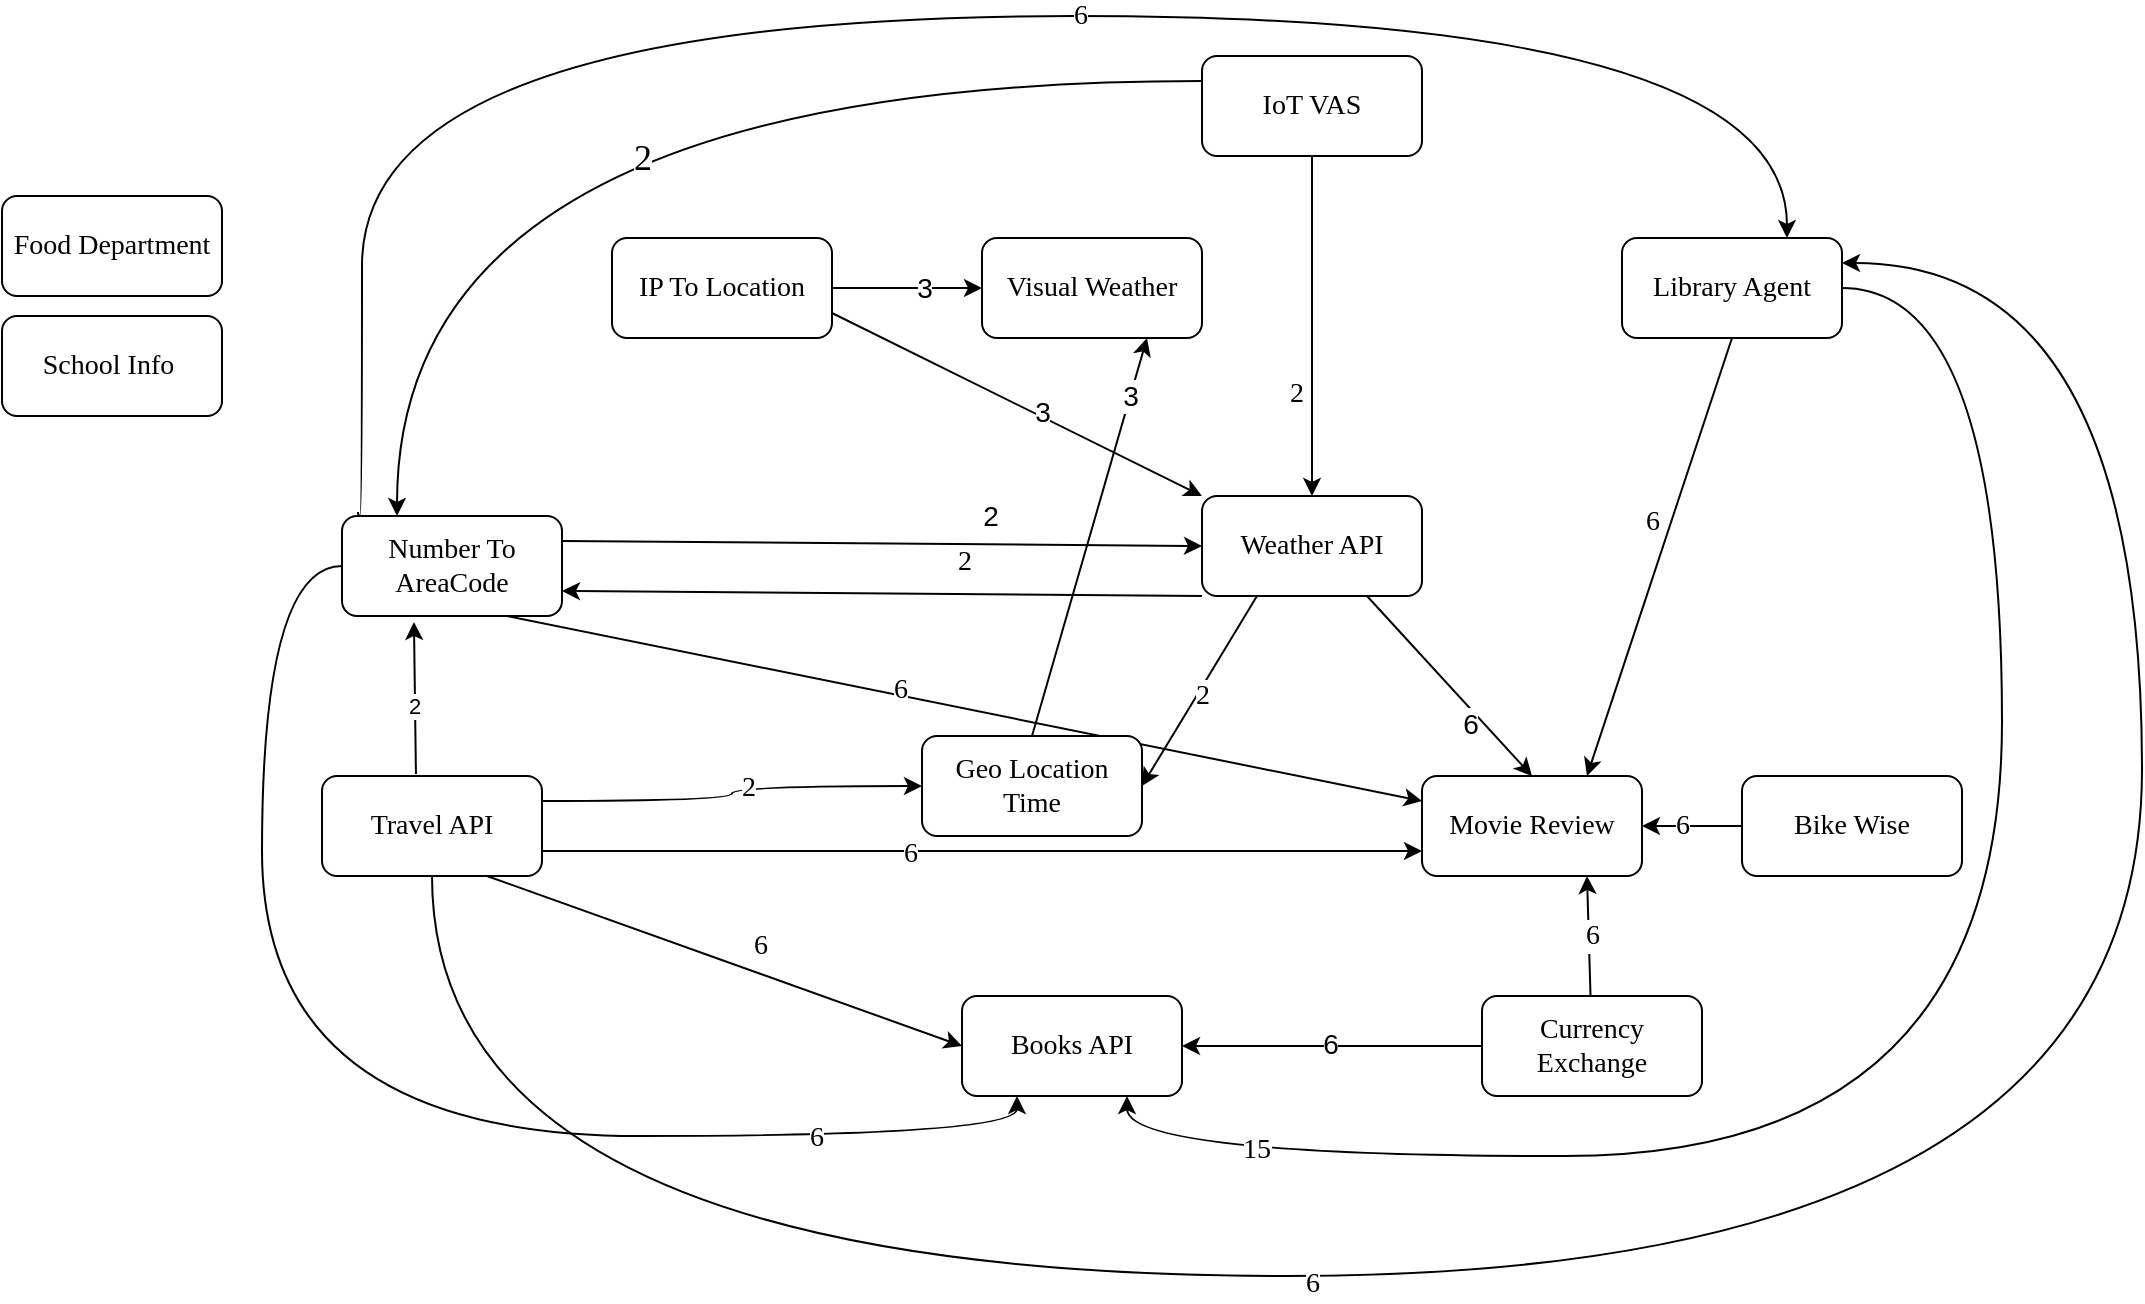 <mxfile version="21.3.7" type="device">
  <diagram name="Page-1" id="BMVCNV83cMeo_1BB2e8V">
    <mxGraphModel dx="1674" dy="803" grid="1" gridSize="10" guides="1" tooltips="1" connect="1" arrows="1" fold="1" page="1" pageScale="1" pageWidth="850" pageHeight="1100" math="0" shadow="0">
      <root>
        <mxCell id="0" />
        <mxCell id="1" parent="0" />
        <mxCell id="81Mp2YH9ZiAPqtVmq8xA-9" value="&lt;font style=&quot;font-size: 14px;&quot; face=&quot;Times New Roman&quot;&gt;Visual Weather&lt;/font&gt;" style="rounded=1;whiteSpace=wrap;html=1;" vertex="1" parent="1">
          <mxGeometry x="500" y="521" width="110" height="50" as="geometry" />
        </mxCell>
        <mxCell id="81Mp2YH9ZiAPqtVmq8xA-10" value="&lt;font face=&quot;Times New Roman&quot; style=&quot;font-size: 14px;&quot;&gt;Food Department&lt;/font&gt;" style="rounded=1;whiteSpace=wrap;html=1;" vertex="1" parent="1">
          <mxGeometry x="10" y="500" width="110" height="50" as="geometry" />
        </mxCell>
        <mxCell id="81Mp2YH9ZiAPqtVmq8xA-11" value="&lt;font style=&quot;font-size: 14px;&quot; face=&quot;Times New Roman&quot;&gt;School Info&amp;nbsp;&lt;/font&gt;" style="rounded=1;whiteSpace=wrap;html=1;" vertex="1" parent="1">
          <mxGeometry x="10" y="560" width="110" height="50" as="geometry" />
        </mxCell>
        <mxCell id="81Mp2YH9ZiAPqtVmq8xA-33" style="edgeStyle=orthogonalEdgeStyle;curved=1;rounded=0;orthogonalLoop=1;jettySize=auto;html=1;entryX=0;entryY=0.5;entryDx=0;entryDy=0;exitX=1;exitY=0.25;exitDx=0;exitDy=0;" edge="1" parent="1" source="81Mp2YH9ZiAPqtVmq8xA-12" target="81Mp2YH9ZiAPqtVmq8xA-19">
          <mxGeometry relative="1" as="geometry" />
        </mxCell>
        <mxCell id="81Mp2YH9ZiAPqtVmq8xA-72" value="&lt;font face=&quot;Times New Roman&quot; style=&quot;font-size: 14px;&quot;&gt;2&lt;/font&gt;" style="edgeLabel;html=1;align=center;verticalAlign=middle;resizable=0;points=[];" vertex="1" connectable="0" parent="81Mp2YH9ZiAPqtVmq8xA-33">
          <mxGeometry x="0.116" y="-1" relative="1" as="geometry">
            <mxPoint as="offset" />
          </mxGeometry>
        </mxCell>
        <mxCell id="81Mp2YH9ZiAPqtVmq8xA-39" style="edgeStyle=orthogonalEdgeStyle;curved=1;rounded=0;orthogonalLoop=1;jettySize=auto;html=1;exitX=1;exitY=0.75;exitDx=0;exitDy=0;entryX=0;entryY=0.75;entryDx=0;entryDy=0;" edge="1" parent="1" source="81Mp2YH9ZiAPqtVmq8xA-12" target="81Mp2YH9ZiAPqtVmq8xA-15">
          <mxGeometry relative="1" as="geometry" />
        </mxCell>
        <mxCell id="81Mp2YH9ZiAPqtVmq8xA-69" value="&lt;font face=&quot;Times New Roman&quot; style=&quot;font-size: 14px;&quot;&gt;6&lt;/font&gt;" style="edgeLabel;html=1;align=center;verticalAlign=middle;resizable=0;points=[];" vertex="1" connectable="0" parent="81Mp2YH9ZiAPqtVmq8xA-39">
          <mxGeometry x="-0.167" y="-1" relative="1" as="geometry">
            <mxPoint as="offset" />
          </mxGeometry>
        </mxCell>
        <mxCell id="81Mp2YH9ZiAPqtVmq8xA-42" style="rounded=0;orthogonalLoop=1;jettySize=auto;html=1;exitX=0.75;exitY=1;exitDx=0;exitDy=0;entryX=0;entryY=0.5;entryDx=0;entryDy=0;" edge="1" parent="1" source="81Mp2YH9ZiAPqtVmq8xA-12" target="81Mp2YH9ZiAPqtVmq8xA-13">
          <mxGeometry relative="1" as="geometry" />
        </mxCell>
        <mxCell id="81Mp2YH9ZiAPqtVmq8xA-68" value="&lt;font face=&quot;Times New Roman&quot; style=&quot;font-size: 14px;&quot;&gt;6&lt;/font&gt;" style="edgeLabel;html=1;align=center;verticalAlign=middle;resizable=0;points=[];" vertex="1" connectable="0" parent="81Mp2YH9ZiAPqtVmq8xA-42">
          <mxGeometry x="0.11" y="13" relative="1" as="geometry">
            <mxPoint as="offset" />
          </mxGeometry>
        </mxCell>
        <mxCell id="81Mp2YH9ZiAPqtVmq8xA-45" style="rounded=0;orthogonalLoop=1;jettySize=auto;html=1;exitX=0.427;exitY=-0.02;exitDx=0;exitDy=0;exitPerimeter=0;entryX=0.327;entryY=1.06;entryDx=0;entryDy=0;entryPerimeter=0;" edge="1" parent="1" source="81Mp2YH9ZiAPqtVmq8xA-12" target="81Mp2YH9ZiAPqtVmq8xA-18">
          <mxGeometry relative="1" as="geometry">
            <mxPoint x="217" y="700" as="targetPoint" />
          </mxGeometry>
        </mxCell>
        <mxCell id="81Mp2YH9ZiAPqtVmq8xA-71" value="2" style="edgeLabel;html=1;align=center;verticalAlign=middle;resizable=0;points=[];" vertex="1" connectable="0" parent="81Mp2YH9ZiAPqtVmq8xA-45">
          <mxGeometry x="-0.094" y="1" relative="1" as="geometry">
            <mxPoint as="offset" />
          </mxGeometry>
        </mxCell>
        <mxCell id="81Mp2YH9ZiAPqtVmq8xA-61" style="edgeStyle=orthogonalEdgeStyle;curved=1;rounded=0;orthogonalLoop=1;jettySize=auto;html=1;entryX=1;entryY=0.25;entryDx=0;entryDy=0;exitX=0.5;exitY=1;exitDx=0;exitDy=0;" edge="1" parent="1" source="81Mp2YH9ZiAPqtVmq8xA-12" target="81Mp2YH9ZiAPqtVmq8xA-17">
          <mxGeometry relative="1" as="geometry">
            <mxPoint x="170" y="805" as="sourcePoint" />
            <Array as="points">
              <mxPoint x="225" y="1040" />
              <mxPoint x="1080" y="1040" />
              <mxPoint x="1080" y="534" />
            </Array>
          </mxGeometry>
        </mxCell>
        <mxCell id="81Mp2YH9ZiAPqtVmq8xA-70" value="&lt;font face=&quot;Times New Roman&quot; style=&quot;font-size: 14px;&quot;&gt;6&lt;/font&gt;" style="edgeLabel;html=1;align=center;verticalAlign=middle;resizable=0;points=[];" vertex="1" connectable="0" parent="81Mp2YH9ZiAPqtVmq8xA-61">
          <mxGeometry x="-0.252" y="-4" relative="1" as="geometry">
            <mxPoint as="offset" />
          </mxGeometry>
        </mxCell>
        <mxCell id="81Mp2YH9ZiAPqtVmq8xA-12" value="&lt;font style=&quot;font-size: 14px;&quot; face=&quot;Times New Roman&quot;&gt;Travel API&lt;/font&gt;" style="rounded=1;whiteSpace=wrap;html=1;" vertex="1" parent="1">
          <mxGeometry x="170" y="790" width="110" height="50" as="geometry" />
        </mxCell>
        <mxCell id="81Mp2YH9ZiAPqtVmq8xA-13" value="&lt;font face=&quot;Times New Roman&quot; style=&quot;font-size: 14px;&quot;&gt;Books API&lt;/font&gt;" style="rounded=1;whiteSpace=wrap;html=1;" vertex="1" parent="1">
          <mxGeometry x="490" y="900" width="110" height="50" as="geometry" />
        </mxCell>
        <mxCell id="81Mp2YH9ZiAPqtVmq8xA-40" style="rounded=0;orthogonalLoop=1;jettySize=auto;html=1;entryX=0.75;entryY=1;entryDx=0;entryDy=0;" edge="1" parent="1" source="81Mp2YH9ZiAPqtVmq8xA-14" target="81Mp2YH9ZiAPqtVmq8xA-15">
          <mxGeometry relative="1" as="geometry" />
        </mxCell>
        <mxCell id="81Mp2YH9ZiAPqtVmq8xA-66" value="&lt;font style=&quot;font-size: 14px;&quot; face=&quot;Times New Roman&quot;&gt;6&lt;/font&gt;" style="edgeLabel;html=1;align=center;verticalAlign=middle;resizable=0;points=[];" vertex="1" connectable="0" parent="81Mp2YH9ZiAPqtVmq8xA-40">
          <mxGeometry x="0.233" y="-1" relative="1" as="geometry">
            <mxPoint x="1" y="7" as="offset" />
          </mxGeometry>
        </mxCell>
        <mxCell id="81Mp2YH9ZiAPqtVmq8xA-41" style="rounded=0;orthogonalLoop=1;jettySize=auto;html=1;exitX=0;exitY=0.5;exitDx=0;exitDy=0;entryX=1;entryY=0.5;entryDx=0;entryDy=0;" edge="1" parent="1" source="81Mp2YH9ZiAPqtVmq8xA-14" target="81Mp2YH9ZiAPqtVmq8xA-13">
          <mxGeometry relative="1" as="geometry" />
        </mxCell>
        <mxCell id="81Mp2YH9ZiAPqtVmq8xA-65" value="&lt;font style=&quot;font-size: 14px;&quot;&gt;6&lt;/font&gt;" style="edgeLabel;html=1;align=center;verticalAlign=middle;resizable=0;points=[];" vertex="1" connectable="0" parent="81Mp2YH9ZiAPqtVmq8xA-41">
          <mxGeometry x="0.013" y="-1" relative="1" as="geometry">
            <mxPoint as="offset" />
          </mxGeometry>
        </mxCell>
        <mxCell id="81Mp2YH9ZiAPqtVmq8xA-14" value="&lt;font face=&quot;Times New Roman&quot; style=&quot;font-size: 14px;&quot;&gt;Currency Exchange&lt;/font&gt;" style="rounded=1;whiteSpace=wrap;html=1;" vertex="1" parent="1">
          <mxGeometry x="750" y="900" width="110" height="50" as="geometry" />
        </mxCell>
        <mxCell id="81Mp2YH9ZiAPqtVmq8xA-15" value="&lt;font face=&quot;Times New Roman&quot; style=&quot;font-size: 14px;&quot;&gt;Movie Review&lt;/font&gt;" style="rounded=1;whiteSpace=wrap;html=1;" vertex="1" parent="1">
          <mxGeometry x="720" y="790" width="110" height="50" as="geometry" />
        </mxCell>
        <mxCell id="81Mp2YH9ZiAPqtVmq8xA-36" style="edgeStyle=orthogonalEdgeStyle;curved=1;rounded=0;orthogonalLoop=1;jettySize=auto;html=1;" edge="1" parent="1" source="81Mp2YH9ZiAPqtVmq8xA-16" target="81Mp2YH9ZiAPqtVmq8xA-15">
          <mxGeometry relative="1" as="geometry" />
        </mxCell>
        <mxCell id="81Mp2YH9ZiAPqtVmq8xA-67" value="&lt;font face=&quot;Times New Roman&quot; style=&quot;font-size: 14px;&quot;&gt;6&lt;/font&gt;" style="edgeLabel;html=1;align=center;verticalAlign=middle;resizable=0;points=[];" vertex="1" connectable="0" parent="81Mp2YH9ZiAPqtVmq8xA-36">
          <mxGeometry x="0.48" y="1" relative="1" as="geometry">
            <mxPoint x="7" y="-1" as="offset" />
          </mxGeometry>
        </mxCell>
        <mxCell id="81Mp2YH9ZiAPqtVmq8xA-16" value="&lt;font face=&quot;Times New Roman&quot; style=&quot;font-size: 14px;&quot;&gt;Bike Wise&lt;/font&gt;" style="rounded=1;whiteSpace=wrap;html=1;" vertex="1" parent="1">
          <mxGeometry x="880" y="790" width="110" height="50" as="geometry" />
        </mxCell>
        <mxCell id="81Mp2YH9ZiAPqtVmq8xA-37" style="rounded=0;orthogonalLoop=1;jettySize=auto;html=1;entryX=0.75;entryY=0;entryDx=0;entryDy=0;exitX=0.5;exitY=1;exitDx=0;exitDy=0;" edge="1" parent="1" source="81Mp2YH9ZiAPqtVmq8xA-17" target="81Mp2YH9ZiAPqtVmq8xA-15">
          <mxGeometry relative="1" as="geometry" />
        </mxCell>
        <mxCell id="81Mp2YH9ZiAPqtVmq8xA-62" value="&lt;font face=&quot;Times New Roman&quot; style=&quot;font-size: 14px;&quot;&gt;6&lt;/font&gt;" style="edgeLabel;html=1;align=center;verticalAlign=middle;resizable=0;points=[];" vertex="1" connectable="0" parent="81Mp2YH9ZiAPqtVmq8xA-37">
          <mxGeometry x="-0.132" y="-9" relative="1" as="geometry">
            <mxPoint as="offset" />
          </mxGeometry>
        </mxCell>
        <mxCell id="81Mp2YH9ZiAPqtVmq8xA-47" style="edgeStyle=orthogonalEdgeStyle;curved=1;rounded=0;orthogonalLoop=1;jettySize=auto;html=1;exitX=1;exitY=0.5;exitDx=0;exitDy=0;entryX=0.75;entryY=1;entryDx=0;entryDy=0;" edge="1" parent="1" source="81Mp2YH9ZiAPqtVmq8xA-17" target="81Mp2YH9ZiAPqtVmq8xA-13">
          <mxGeometry relative="1" as="geometry">
            <Array as="points">
              <mxPoint x="1010" y="546" />
              <mxPoint x="1010" y="980" />
              <mxPoint x="573" y="980" />
            </Array>
          </mxGeometry>
        </mxCell>
        <mxCell id="81Mp2YH9ZiAPqtVmq8xA-64" value="&lt;font face=&quot;Times New Roman&quot; style=&quot;font-size: 14px;&quot;&gt;15&lt;/font&gt;" style="edgeLabel;html=1;align=center;verticalAlign=middle;resizable=0;points=[];" vertex="1" connectable="0" parent="81Mp2YH9ZiAPqtVmq8xA-47">
          <mxGeometry x="0.807" y="-3" relative="1" as="geometry">
            <mxPoint as="offset" />
          </mxGeometry>
        </mxCell>
        <mxCell id="81Mp2YH9ZiAPqtVmq8xA-17" value="&lt;font face=&quot;Times New Roman&quot; style=&quot;font-size: 14px;&quot;&gt;Library Agent&lt;/font&gt;" style="rounded=1;whiteSpace=wrap;html=1;" vertex="1" parent="1">
          <mxGeometry x="820" y="521" width="110" height="50" as="geometry" />
        </mxCell>
        <mxCell id="81Mp2YH9ZiAPqtVmq8xA-30" style="rounded=0;orthogonalLoop=1;jettySize=auto;html=1;exitX=1;exitY=0.25;exitDx=0;exitDy=0;entryX=0;entryY=0.5;entryDx=0;entryDy=0;" edge="1" parent="1" source="81Mp2YH9ZiAPqtVmq8xA-18" target="81Mp2YH9ZiAPqtVmq8xA-20">
          <mxGeometry relative="1" as="geometry" />
        </mxCell>
        <mxCell id="81Mp2YH9ZiAPqtVmq8xA-57" value="&lt;font style=&quot;font-size: 14px;&quot;&gt;2&lt;/font&gt;" style="edgeLabel;html=1;align=center;verticalAlign=middle;resizable=0;points=[];" vertex="1" connectable="0" parent="81Mp2YH9ZiAPqtVmq8xA-30">
          <mxGeometry x="0.331" y="14" relative="1" as="geometry">
            <mxPoint x="1" as="offset" />
          </mxGeometry>
        </mxCell>
        <mxCell id="81Mp2YH9ZiAPqtVmq8xA-44" style="edgeStyle=orthogonalEdgeStyle;curved=1;rounded=0;orthogonalLoop=1;jettySize=auto;html=1;exitX=0;exitY=0.5;exitDx=0;exitDy=0;entryX=0.25;entryY=1;entryDx=0;entryDy=0;" edge="1" parent="1" source="81Mp2YH9ZiAPqtVmq8xA-18" target="81Mp2YH9ZiAPqtVmq8xA-13">
          <mxGeometry relative="1" as="geometry">
            <Array as="points">
              <mxPoint x="140" y="685" />
              <mxPoint x="140" y="970" />
              <mxPoint x="518" y="970" />
            </Array>
          </mxGeometry>
        </mxCell>
        <mxCell id="81Mp2YH9ZiAPqtVmq8xA-73" value="&lt;font face=&quot;Times New Roman&quot; style=&quot;font-size: 14px;&quot;&gt;6&lt;/font&gt;" style="edgeLabel;html=1;align=center;verticalAlign=middle;resizable=0;points=[];" vertex="1" connectable="0" parent="81Mp2YH9ZiAPqtVmq8xA-44">
          <mxGeometry x="0.665" y="-1" relative="1" as="geometry">
            <mxPoint as="offset" />
          </mxGeometry>
        </mxCell>
        <mxCell id="81Mp2YH9ZiAPqtVmq8xA-48" style="rounded=0;orthogonalLoop=1;jettySize=auto;html=1;exitX=0.75;exitY=1;exitDx=0;exitDy=0;entryX=0;entryY=0.25;entryDx=0;entryDy=0;" edge="1" parent="1" source="81Mp2YH9ZiAPqtVmq8xA-18" target="81Mp2YH9ZiAPqtVmq8xA-15">
          <mxGeometry relative="1" as="geometry" />
        </mxCell>
        <mxCell id="81Mp2YH9ZiAPqtVmq8xA-74" value="&lt;font face=&quot;Times New Roman&quot; style=&quot;font-size: 14px;&quot;&gt;6&lt;/font&gt;" style="edgeLabel;html=1;align=center;verticalAlign=middle;resizable=0;points=[];" vertex="1" connectable="0" parent="81Mp2YH9ZiAPqtVmq8xA-48">
          <mxGeometry x="-0.143" y="3" relative="1" as="geometry">
            <mxPoint as="offset" />
          </mxGeometry>
        </mxCell>
        <mxCell id="81Mp2YH9ZiAPqtVmq8xA-59" style="edgeStyle=orthogonalEdgeStyle;curved=1;rounded=0;orthogonalLoop=1;jettySize=auto;html=1;exitX=0.073;exitY=-0.04;exitDx=0;exitDy=0;entryX=0.75;entryY=0;entryDx=0;entryDy=0;exitPerimeter=0;" edge="1" parent="1" source="81Mp2YH9ZiAPqtVmq8xA-18" target="81Mp2YH9ZiAPqtVmq8xA-17">
          <mxGeometry relative="1" as="geometry">
            <Array as="points">
              <mxPoint x="188" y="660" />
              <mxPoint x="190" y="660" />
              <mxPoint x="190" y="410" />
              <mxPoint x="903" y="410" />
            </Array>
          </mxGeometry>
        </mxCell>
        <mxCell id="81Mp2YH9ZiAPqtVmq8xA-60" value="&lt;font face=&quot;Times New Roman&quot; style=&quot;font-size: 14px;&quot;&gt;6&lt;/font&gt;" style="edgeLabel;html=1;align=center;verticalAlign=middle;resizable=0;points=[];" vertex="1" connectable="0" parent="81Mp2YH9ZiAPqtVmq8xA-59">
          <mxGeometry x="0.138" relative="1" as="geometry">
            <mxPoint as="offset" />
          </mxGeometry>
        </mxCell>
        <mxCell id="81Mp2YH9ZiAPqtVmq8xA-18" value="&lt;font face=&quot;Times New Roman&quot; style=&quot;font-size: 14px;&quot;&gt;Number To AreaCode&lt;/font&gt;" style="rounded=1;whiteSpace=wrap;html=1;" vertex="1" parent="1">
          <mxGeometry x="180" y="660" width="110" height="50" as="geometry" />
        </mxCell>
        <mxCell id="81Mp2YH9ZiAPqtVmq8xA-78" style="rounded=0;orthogonalLoop=1;jettySize=auto;html=1;exitX=0.5;exitY=0;exitDx=0;exitDy=0;entryX=0.75;entryY=1;entryDx=0;entryDy=0;" edge="1" parent="1" source="81Mp2YH9ZiAPqtVmq8xA-19" target="81Mp2YH9ZiAPqtVmq8xA-9">
          <mxGeometry relative="1" as="geometry" />
        </mxCell>
        <mxCell id="81Mp2YH9ZiAPqtVmq8xA-79" value="&lt;font style=&quot;font-size: 14px;&quot;&gt;3&lt;/font&gt;" style="edgeLabel;html=1;align=center;verticalAlign=middle;resizable=0;points=[];" vertex="1" connectable="0" parent="81Mp2YH9ZiAPqtVmq8xA-78">
          <mxGeometry x="0.708" relative="1" as="geometry">
            <mxPoint as="offset" />
          </mxGeometry>
        </mxCell>
        <mxCell id="81Mp2YH9ZiAPqtVmq8xA-19" value="&lt;font face=&quot;Times New Roman&quot; style=&quot;font-size: 14px;&quot;&gt;Geo Location Time&lt;/font&gt;" style="rounded=1;whiteSpace=wrap;html=1;" vertex="1" parent="1">
          <mxGeometry x="470" y="770" width="110" height="50" as="geometry" />
        </mxCell>
        <mxCell id="81Mp2YH9ZiAPqtVmq8xA-31" style="rounded=0;orthogonalLoop=1;jettySize=auto;html=1;entryX=1;entryY=0.5;entryDx=0;entryDy=0;exitX=0.25;exitY=1;exitDx=0;exitDy=0;" edge="1" parent="1" source="81Mp2YH9ZiAPqtVmq8xA-20" target="81Mp2YH9ZiAPqtVmq8xA-19">
          <mxGeometry relative="1" as="geometry" />
        </mxCell>
        <mxCell id="81Mp2YH9ZiAPqtVmq8xA-54" value="&lt;font face=&quot;Times New Roman&quot; style=&quot;font-size: 14px;&quot;&gt;2&lt;/font&gt;" style="edgeLabel;html=1;align=center;verticalAlign=middle;resizable=0;points=[];" vertex="1" connectable="0" parent="81Mp2YH9ZiAPqtVmq8xA-31">
          <mxGeometry x="0.52" y="-14" relative="1" as="geometry">
            <mxPoint x="28" y="-15" as="offset" />
          </mxGeometry>
        </mxCell>
        <mxCell id="81Mp2YH9ZiAPqtVmq8xA-32" style="rounded=0;orthogonalLoop=1;jettySize=auto;html=1;exitX=0.75;exitY=1;exitDx=0;exitDy=0;entryX=0.5;entryY=0;entryDx=0;entryDy=0;" edge="1" parent="1" source="81Mp2YH9ZiAPqtVmq8xA-20" target="81Mp2YH9ZiAPqtVmq8xA-15">
          <mxGeometry relative="1" as="geometry" />
        </mxCell>
        <mxCell id="81Mp2YH9ZiAPqtVmq8xA-55" value="&lt;font style=&quot;font-size: 14px;&quot;&gt;6&lt;/font&gt;" style="edgeLabel;html=1;align=center;verticalAlign=middle;resizable=0;points=[];" vertex="1" connectable="0" parent="81Mp2YH9ZiAPqtVmq8xA-32">
          <mxGeometry x="0.316" y="-6" relative="1" as="geometry">
            <mxPoint x="1" as="offset" />
          </mxGeometry>
        </mxCell>
        <mxCell id="81Mp2YH9ZiAPqtVmq8xA-35" style="rounded=0;orthogonalLoop=1;jettySize=auto;html=1;exitX=0;exitY=1;exitDx=0;exitDy=0;entryX=1;entryY=0.75;entryDx=0;entryDy=0;" edge="1" parent="1" source="81Mp2YH9ZiAPqtVmq8xA-20" target="81Mp2YH9ZiAPqtVmq8xA-18">
          <mxGeometry relative="1" as="geometry" />
        </mxCell>
        <mxCell id="81Mp2YH9ZiAPqtVmq8xA-56" value="&lt;font style=&quot;font-size: 14px;&quot; face=&quot;Times New Roman&quot;&gt;2&lt;/font&gt;" style="edgeLabel;html=1;align=center;verticalAlign=middle;resizable=0;points=[];" vertex="1" connectable="0" parent="81Mp2YH9ZiAPqtVmq8xA-35">
          <mxGeometry x="-0.252" y="-16" relative="1" as="geometry">
            <mxPoint as="offset" />
          </mxGeometry>
        </mxCell>
        <mxCell id="81Mp2YH9ZiAPqtVmq8xA-20" value="&lt;font face=&quot;Times New Roman&quot; style=&quot;font-size: 14px;&quot;&gt;Weather API&lt;/font&gt;" style="rounded=1;whiteSpace=wrap;html=1;" vertex="1" parent="1">
          <mxGeometry x="610" y="650" width="110" height="50" as="geometry" />
        </mxCell>
        <mxCell id="81Mp2YH9ZiAPqtVmq8xA-26" style="edgeStyle=orthogonalEdgeStyle;curved=1;rounded=0;orthogonalLoop=1;jettySize=auto;html=1;exitX=0;exitY=0.25;exitDx=0;exitDy=0;entryX=0.25;entryY=0;entryDx=0;entryDy=0;" edge="1" parent="1" source="81Mp2YH9ZiAPqtVmq8xA-22" target="81Mp2YH9ZiAPqtVmq8xA-18">
          <mxGeometry relative="1" as="geometry" />
        </mxCell>
        <mxCell id="81Mp2YH9ZiAPqtVmq8xA-75" value="&lt;font face=&quot;Times New Roman&quot; style=&quot;font-size: 18px;&quot;&gt;2&lt;/font&gt;" style="edgeLabel;html=1;align=center;verticalAlign=middle;resizable=0;points=[];" vertex="1" connectable="0" parent="81Mp2YH9ZiAPqtVmq8xA-26">
          <mxGeometry x="-0.026" y="27" relative="1" as="geometry">
            <mxPoint x="22" y="11" as="offset" />
          </mxGeometry>
        </mxCell>
        <mxCell id="81Mp2YH9ZiAPqtVmq8xA-46" style="rounded=0;orthogonalLoop=1;jettySize=auto;html=1;exitX=0.5;exitY=1;exitDx=0;exitDy=0;entryX=0.5;entryY=0;entryDx=0;entryDy=0;" edge="1" parent="1" source="81Mp2YH9ZiAPqtVmq8xA-22" target="81Mp2YH9ZiAPqtVmq8xA-20">
          <mxGeometry relative="1" as="geometry" />
        </mxCell>
        <mxCell id="81Mp2YH9ZiAPqtVmq8xA-58" value="&lt;font face=&quot;Times New Roman&quot; style=&quot;font-size: 14px;&quot;&gt;2&lt;/font&gt;" style="edgeLabel;html=1;align=center;verticalAlign=middle;resizable=0;points=[];" vertex="1" connectable="0" parent="81Mp2YH9ZiAPqtVmq8xA-46">
          <mxGeometry x="0.394" y="-8" relative="1" as="geometry">
            <mxPoint as="offset" />
          </mxGeometry>
        </mxCell>
        <mxCell id="81Mp2YH9ZiAPqtVmq8xA-22" value="&lt;font face=&quot;Times New Roman&quot; style=&quot;font-size: 14px;&quot;&gt;IoT VAS&lt;/font&gt;" style="rounded=1;whiteSpace=wrap;html=1;" vertex="1" parent="1">
          <mxGeometry x="610" y="430" width="110" height="50" as="geometry" />
        </mxCell>
        <mxCell id="81Mp2YH9ZiAPqtVmq8xA-29" style="rounded=0;orthogonalLoop=1;jettySize=auto;html=1;exitX=1;exitY=0.75;exitDx=0;exitDy=0;entryX=0;entryY=0;entryDx=0;entryDy=0;" edge="1" parent="1" source="81Mp2YH9ZiAPqtVmq8xA-23" target="81Mp2YH9ZiAPqtVmq8xA-20">
          <mxGeometry relative="1" as="geometry" />
        </mxCell>
        <mxCell id="81Mp2YH9ZiAPqtVmq8xA-52" value="&lt;font style=&quot;font-size: 14px;&quot;&gt;3&lt;/font&gt;" style="edgeLabel;html=1;align=center;verticalAlign=middle;resizable=0;points=[];" vertex="1" connectable="0" parent="81Mp2YH9ZiAPqtVmq8xA-29">
          <mxGeometry x="0.125" y="2" relative="1" as="geometry">
            <mxPoint as="offset" />
          </mxGeometry>
        </mxCell>
        <mxCell id="81Mp2YH9ZiAPqtVmq8xA-76" style="edgeStyle=orthogonalEdgeStyle;curved=1;rounded=0;orthogonalLoop=1;jettySize=auto;html=1;exitX=1;exitY=0.5;exitDx=0;exitDy=0;entryX=0;entryY=0.5;entryDx=0;entryDy=0;" edge="1" parent="1" source="81Mp2YH9ZiAPqtVmq8xA-23" target="81Mp2YH9ZiAPqtVmq8xA-9">
          <mxGeometry relative="1" as="geometry" />
        </mxCell>
        <mxCell id="81Mp2YH9ZiAPqtVmq8xA-77" value="&lt;font style=&quot;font-size: 14px;&quot;&gt;3&lt;/font&gt;" style="edgeLabel;html=1;align=center;verticalAlign=middle;resizable=0;points=[];" vertex="1" connectable="0" parent="81Mp2YH9ZiAPqtVmq8xA-76">
          <mxGeometry x="0.222" relative="1" as="geometry">
            <mxPoint as="offset" />
          </mxGeometry>
        </mxCell>
        <mxCell id="81Mp2YH9ZiAPqtVmq8xA-23" value="&lt;font face=&quot;Times New Roman&quot; style=&quot;font-size: 14px;&quot;&gt;IP To Location&lt;/font&gt;" style="rounded=1;whiteSpace=wrap;html=1;" vertex="1" parent="1">
          <mxGeometry x="315" y="521" width="110" height="50" as="geometry" />
        </mxCell>
      </root>
    </mxGraphModel>
  </diagram>
</mxfile>
